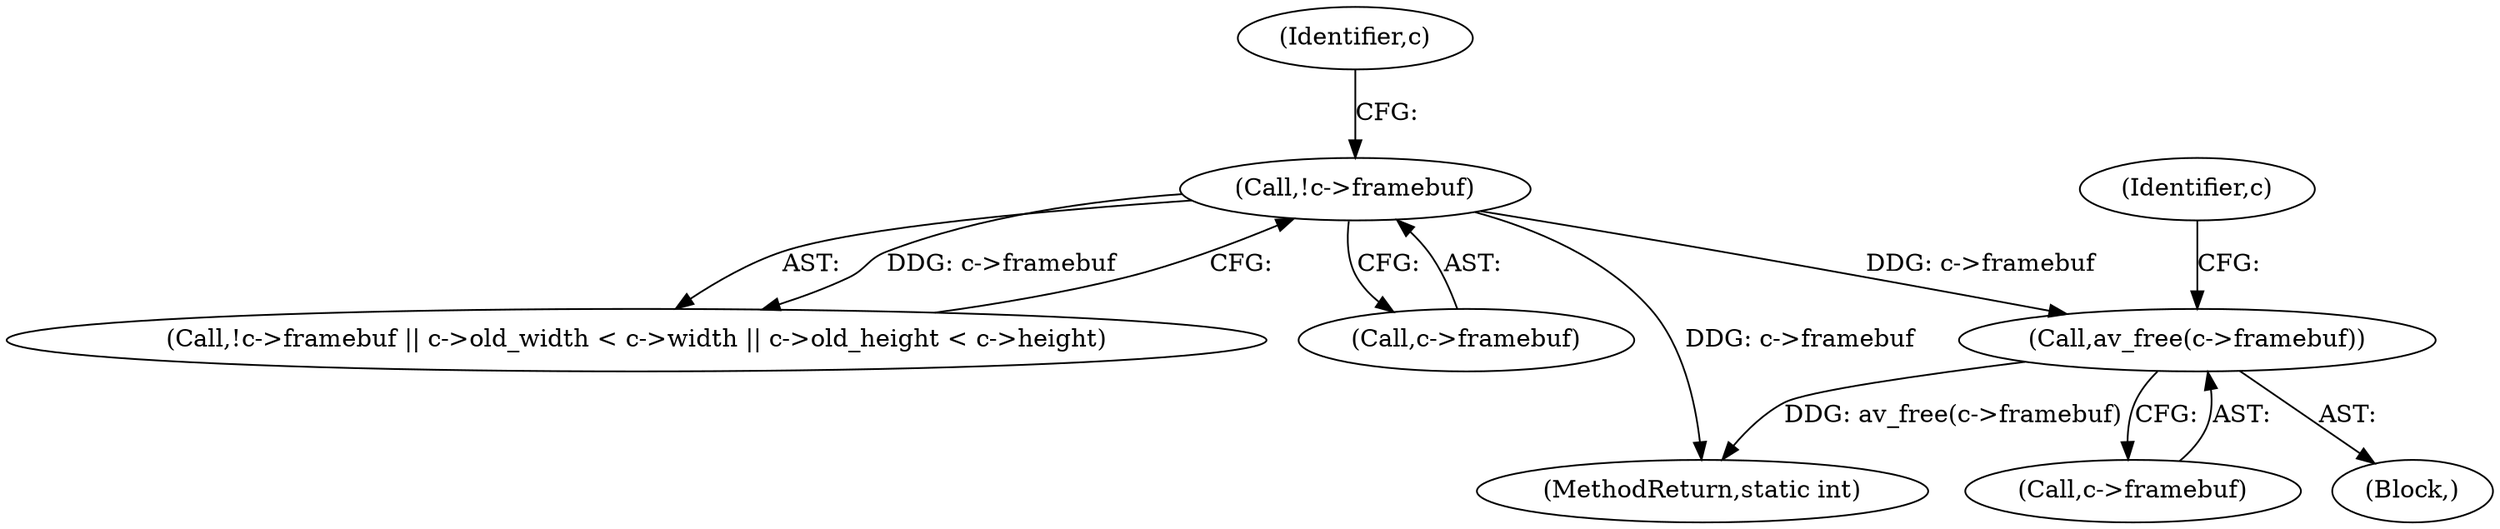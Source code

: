 digraph "0_FFmpeg_e07ac727c1cc9eed39e7f9117c97006f719864bd@API" {
"1000144" [label="(Call,av_free(c->framebuf))"];
"1000106" [label="(Call,!c->framebuf)"];
"1000105" [label="(Call,!c->framebuf || c->old_width < c->width || c->old_height < c->height)"];
"1000106" [label="(Call,!c->framebuf)"];
"1000125" [label="(Block,)"];
"1000144" [label="(Call,av_free(c->framebuf))"];
"1000107" [label="(Call,c->framebuf)"];
"1000113" [label="(Identifier,c)"];
"1000296" [label="(MethodReturn,static int)"];
"1000145" [label="(Call,c->framebuf)"];
"1000150" [label="(Identifier,c)"];
"1000144" -> "1000125"  [label="AST: "];
"1000144" -> "1000145"  [label="CFG: "];
"1000145" -> "1000144"  [label="AST: "];
"1000150" -> "1000144"  [label="CFG: "];
"1000144" -> "1000296"  [label="DDG: av_free(c->framebuf)"];
"1000106" -> "1000144"  [label="DDG: c->framebuf"];
"1000106" -> "1000105"  [label="AST: "];
"1000106" -> "1000107"  [label="CFG: "];
"1000107" -> "1000106"  [label="AST: "];
"1000113" -> "1000106"  [label="CFG: "];
"1000105" -> "1000106"  [label="CFG: "];
"1000106" -> "1000296"  [label="DDG: c->framebuf"];
"1000106" -> "1000105"  [label="DDG: c->framebuf"];
}
